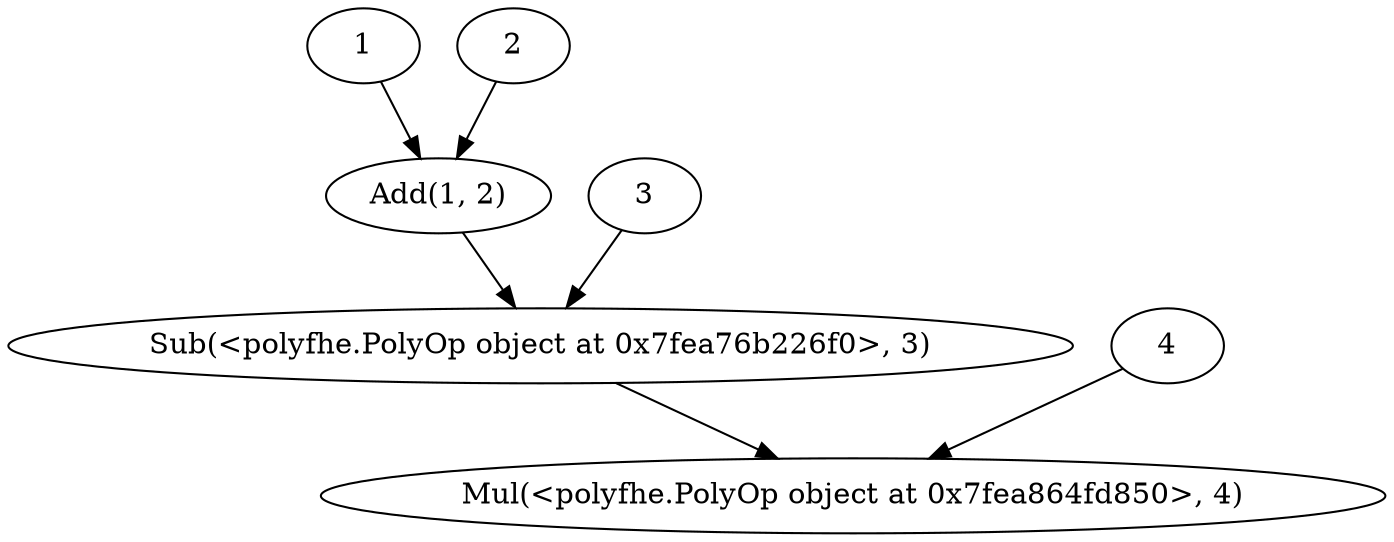 digraph {
	graph [bb="0,0,660.85,252"];
	node [label="\N"];
	"95cd4d97-a2aa-4ca0-8a39-54621e3b44d1"	 [height=0.5,
		label="Mul(<polyfhe.PolyOp object at 0x7fea864fd850>, 4)",
		pos="405.43,18",
		width=7.0952];
	"ec1cc983-c7ed-4670-829f-3187a21552b0"	 [height=0.5,
		label="Sub(<polyfhe.PolyOp object at 0x7fea76b226f0>, 3)",
		pos="255.43,90",
		width=7.0952];
	"ec1cc983-c7ed-4670-829f-3187a21552b0" -> "95cd4d97-a2aa-4ca0-8a39-54621e3b44d1"	 [pos="e,368.18,35.878 292.89,72.017 312.92,62.402 337.77,50.477 359.01,40.279"];
	"2a0100cd-07bc-43fe-9e72-c42b03359f62"	 [height=0.5,
		label="Add(1, 2)",
		pos="206.43,162",
		width=1.4985];
	"2a0100cd-07bc-43fe-9e72-c42b03359f62" -> "ec1cc983-c7ed-4670-829f-3187a21552b0"	 [pos="e,243.11,108.09 218.54,144.2 224.21,135.87 231.08,125.77 237.35,116.57"];
	const_1	 [height=0.5,
		label=1,
		pos="170.43,234",
		width=0.75];
	const_1 -> "2a0100cd-07bc-43fe-9e72-c42b03359f62"	 [pos="e,197.54,179.77 179.14,216.57 183.28,208.29 188.32,198.21 192.94,188.98"];
	const_2	 [height=0.5,
		label=2,
		pos="242.43,234",
		width=0.75];
	const_2 -> "2a0100cd-07bc-43fe-9e72-c42b03359f62"	 [pos="e,215.31,179.77 233.71,216.57 229.57,208.29 224.53,198.21 219.91,188.98"];
	const_3	 [height=0.5,
		label=3,
		pos="305.43,162",
		width=0.75];
	const_3 -> "ec1cc983-c7ed-4670-829f-3187a21552b0"	 [pos="e,267.96,108.04 294.08,145.66 288.06,137 280.53,126.14 273.71,116.32"];
	const_4	 [height=0.5,
		label=4,
		pos="555.43,90",
		width=0.75];
	const_4 -> "95cd4d97-a2aa-4ca0-8a39-54621e3b44d1"	 [pos="e,443.78,35.921 533.76,79.074 529.05,76.722 524.08,74.263 519.43,72 497.66,61.402 473.43,49.886 452.92,40.221"];
}
